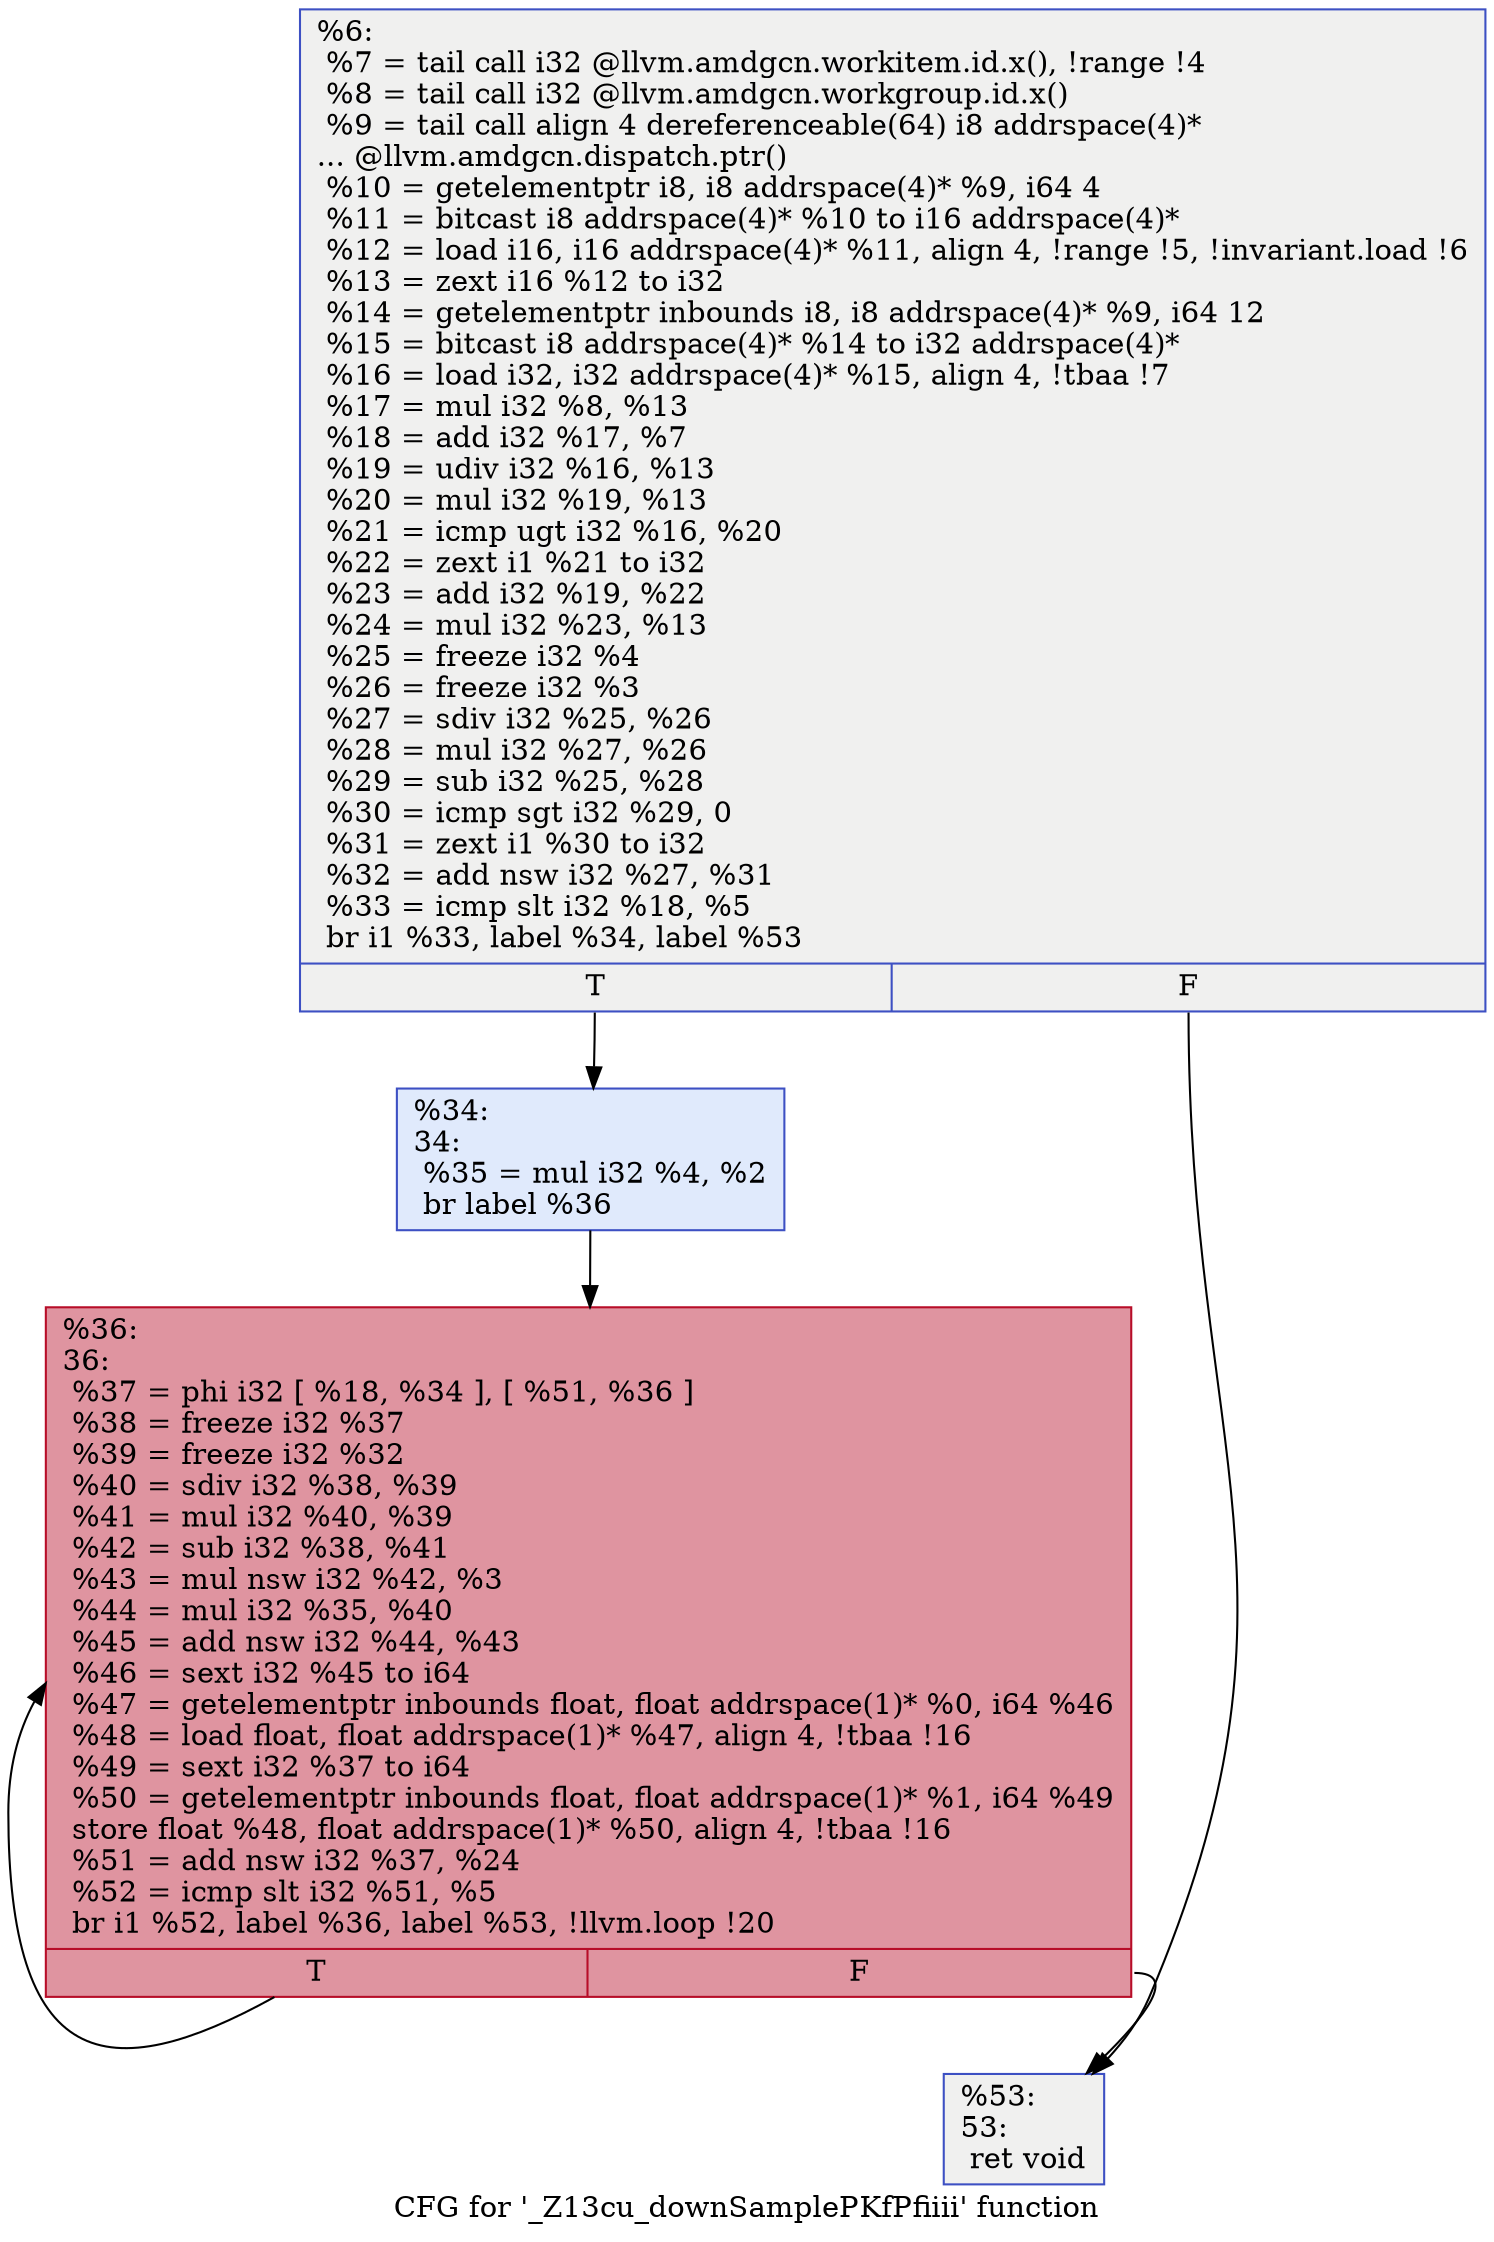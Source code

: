 digraph "CFG for '_Z13cu_downSamplePKfPfiiii' function" {
	label="CFG for '_Z13cu_downSamplePKfPfiiii' function";

	Node0x54296e0 [shape=record,color="#3d50c3ff", style=filled, fillcolor="#dedcdb70",label="{%6:\l  %7 = tail call i32 @llvm.amdgcn.workitem.id.x(), !range !4\l  %8 = tail call i32 @llvm.amdgcn.workgroup.id.x()\l  %9 = tail call align 4 dereferenceable(64) i8 addrspace(4)*\l... @llvm.amdgcn.dispatch.ptr()\l  %10 = getelementptr i8, i8 addrspace(4)* %9, i64 4\l  %11 = bitcast i8 addrspace(4)* %10 to i16 addrspace(4)*\l  %12 = load i16, i16 addrspace(4)* %11, align 4, !range !5, !invariant.load !6\l  %13 = zext i16 %12 to i32\l  %14 = getelementptr inbounds i8, i8 addrspace(4)* %9, i64 12\l  %15 = bitcast i8 addrspace(4)* %14 to i32 addrspace(4)*\l  %16 = load i32, i32 addrspace(4)* %15, align 4, !tbaa !7\l  %17 = mul i32 %8, %13\l  %18 = add i32 %17, %7\l  %19 = udiv i32 %16, %13\l  %20 = mul i32 %19, %13\l  %21 = icmp ugt i32 %16, %20\l  %22 = zext i1 %21 to i32\l  %23 = add i32 %19, %22\l  %24 = mul i32 %23, %13\l  %25 = freeze i32 %4\l  %26 = freeze i32 %3\l  %27 = sdiv i32 %25, %26\l  %28 = mul i32 %27, %26\l  %29 = sub i32 %25, %28\l  %30 = icmp sgt i32 %29, 0\l  %31 = zext i1 %30 to i32\l  %32 = add nsw i32 %27, %31\l  %33 = icmp slt i32 %18, %5\l  br i1 %33, label %34, label %53\l|{<s0>T|<s1>F}}"];
	Node0x54296e0:s0 -> Node0x542b760;
	Node0x54296e0:s1 -> Node0x542c220;
	Node0x542b760 [shape=record,color="#3d50c3ff", style=filled, fillcolor="#b9d0f970",label="{%34:\l34:                                               \l  %35 = mul i32 %4, %2\l  br label %36\l}"];
	Node0x542b760 -> Node0x542c3f0;
	Node0x542c3f0 [shape=record,color="#b70d28ff", style=filled, fillcolor="#b70d2870",label="{%36:\l36:                                               \l  %37 = phi i32 [ %18, %34 ], [ %51, %36 ]\l  %38 = freeze i32 %37\l  %39 = freeze i32 %32\l  %40 = sdiv i32 %38, %39\l  %41 = mul i32 %40, %39\l  %42 = sub i32 %38, %41\l  %43 = mul nsw i32 %42, %3\l  %44 = mul i32 %35, %40\l  %45 = add nsw i32 %44, %43\l  %46 = sext i32 %45 to i64\l  %47 = getelementptr inbounds float, float addrspace(1)* %0, i64 %46\l  %48 = load float, float addrspace(1)* %47, align 4, !tbaa !16\l  %49 = sext i32 %37 to i64\l  %50 = getelementptr inbounds float, float addrspace(1)* %1, i64 %49\l  store float %48, float addrspace(1)* %50, align 4, !tbaa !16\l  %51 = add nsw i32 %37, %24\l  %52 = icmp slt i32 %51, %5\l  br i1 %52, label %36, label %53, !llvm.loop !20\l|{<s0>T|<s1>F}}"];
	Node0x542c3f0:s0 -> Node0x542c3f0;
	Node0x542c3f0:s1 -> Node0x542c220;
	Node0x542c220 [shape=record,color="#3d50c3ff", style=filled, fillcolor="#dedcdb70",label="{%53:\l53:                                               \l  ret void\l}"];
}
